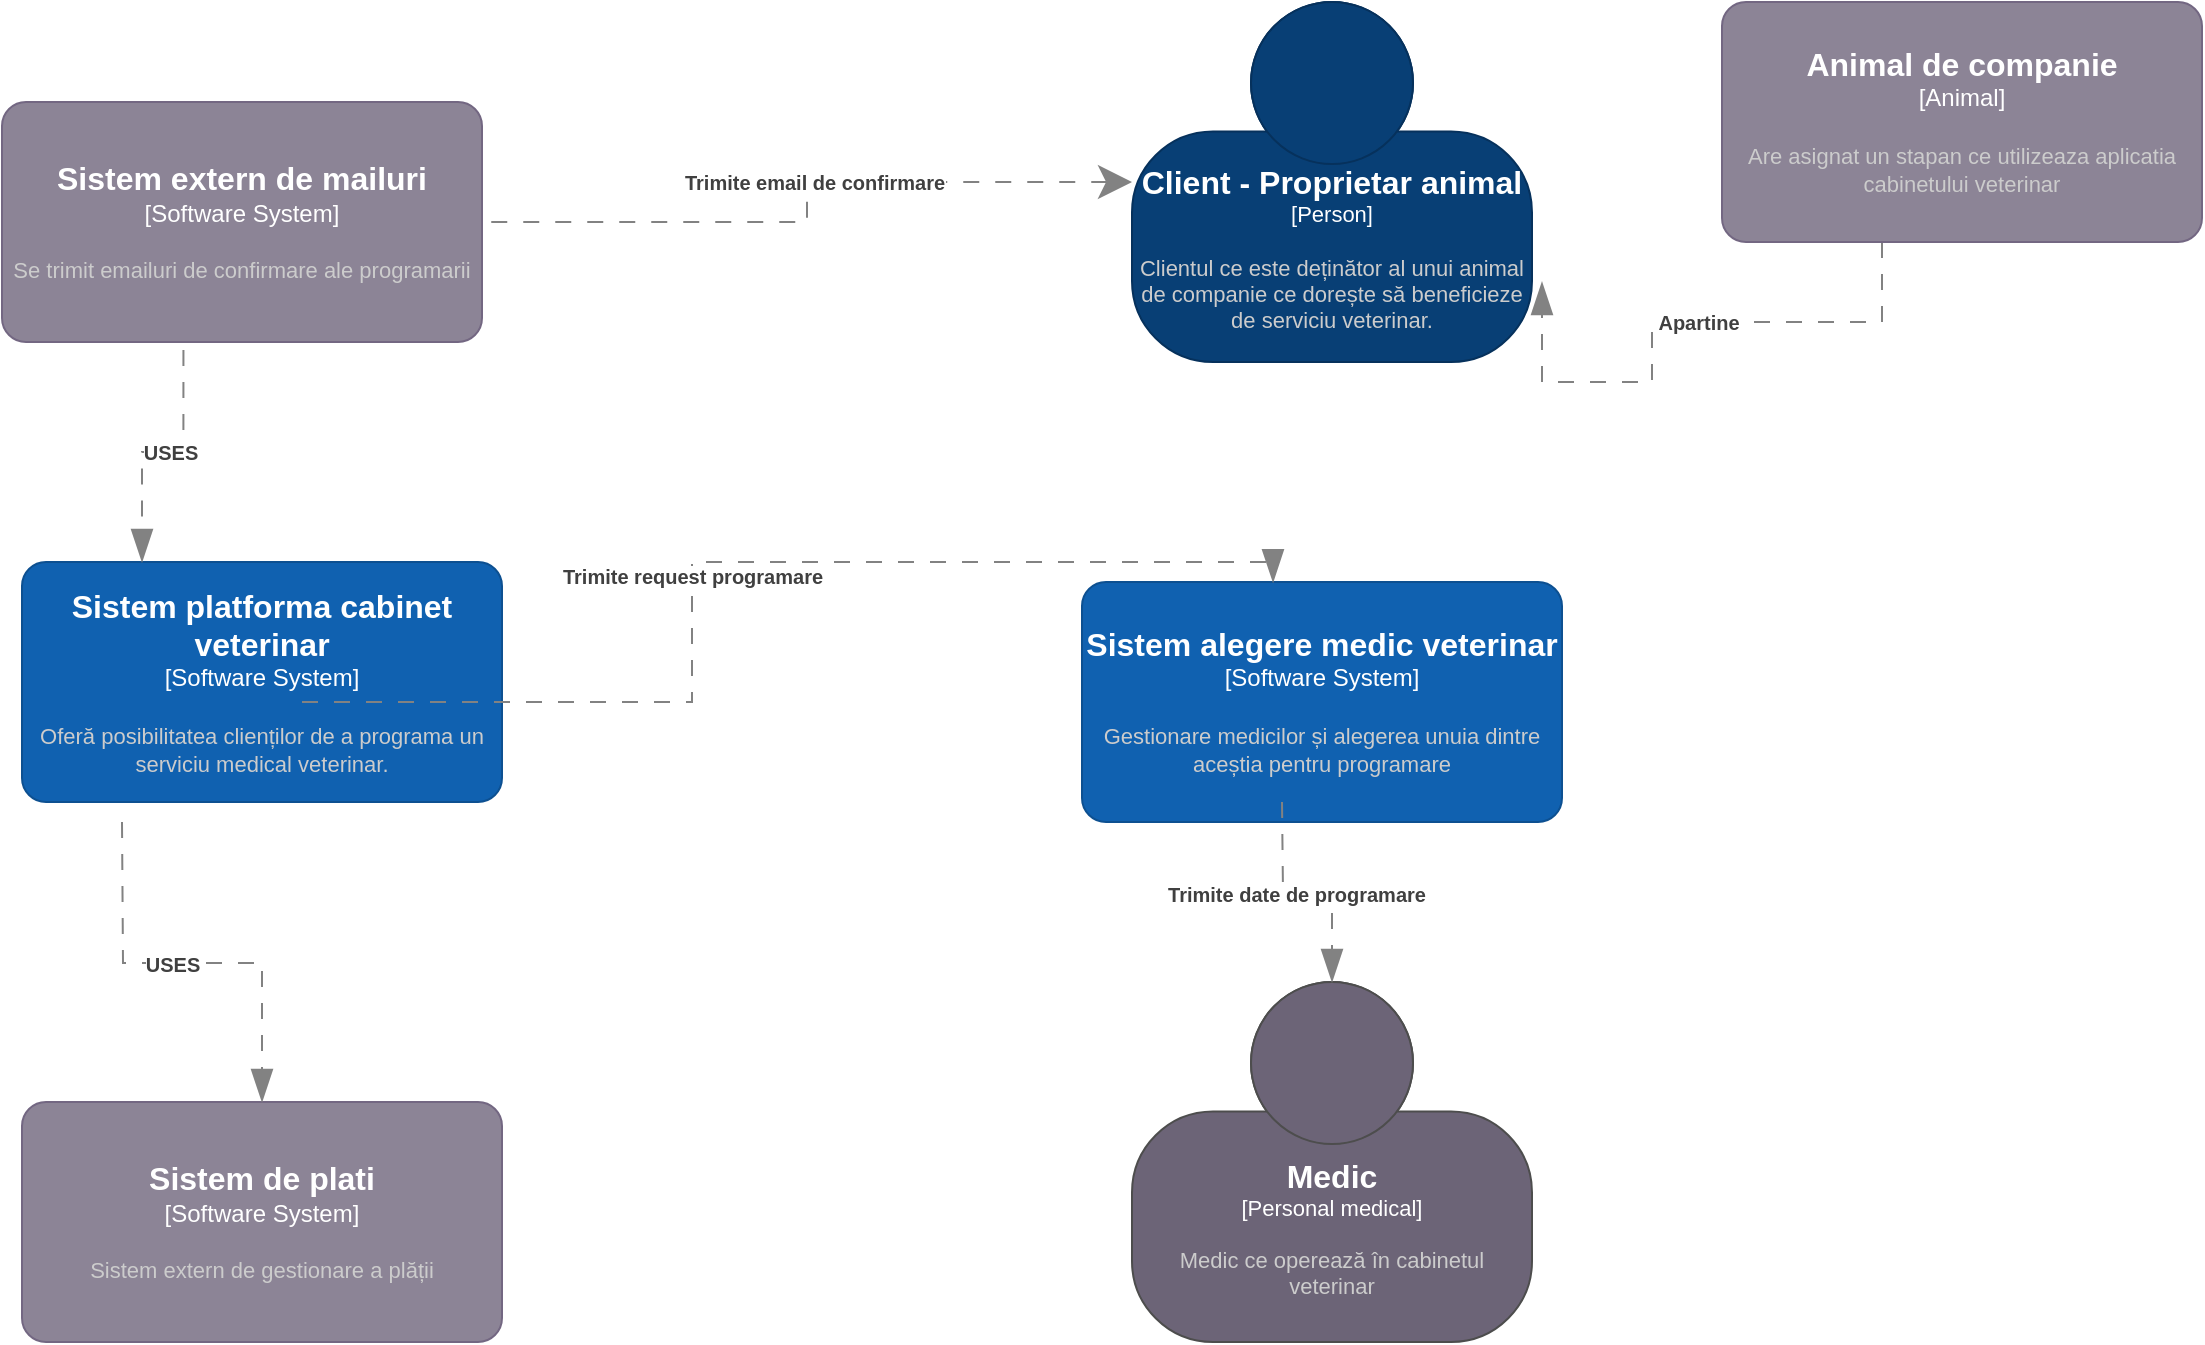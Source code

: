 <mxfile version="21.0.6" type="device"><diagram name="Page-1" id="Qb-Dbu8w8N_J9K4OtEb4"><mxGraphModel dx="2250" dy="1821" grid="1" gridSize="10" guides="1" tooltips="1" connect="1" arrows="1" fold="1" page="1" pageScale="1" pageWidth="850" pageHeight="1100" math="0" shadow="0"><root><mxCell id="0"/><mxCell id="1" parent="0"/><object placeholders="1" c4Name="Client - Proprietar animal" c4Type="Person" c4Description="Clientul ce este deținător al unui animal de companie ce dorește să beneficieze de serviciu veterinar." label="&lt;font style=&quot;font-size: 16px&quot;&gt;&lt;b&gt;%c4Name%&lt;/b&gt;&lt;/font&gt;&lt;div&gt;[%c4Type%]&lt;/div&gt;&lt;br&gt;&lt;div&gt;&lt;font style=&quot;font-size: 11px&quot;&gt;&lt;font color=&quot;#cccccc&quot;&gt;%c4Description%&lt;/font&gt;&lt;/div&gt;" id="mqJob1zET74bBLCsnJyh-1"><mxCell style="html=1;fontSize=11;dashed=0;whiteSpace=wrap;fillColor=#083F75;strokeColor=#06315C;fontColor=#ffffff;shape=mxgraph.c4.person2;align=center;metaEdit=1;points=[[0.5,0,0],[1,0.5,0],[1,0.75,0],[0.75,1,0],[0.5,1,0],[0.25,1,0],[0,0.75,0],[0,0.5,0]];resizable=0;" vertex="1" parent="1"><mxGeometry x="325" y="-280" width="200" height="180" as="geometry"/></mxCell></object><object placeholders="1" c4Name="Sistem platforma cabinet veterinar" c4Type="Software System" c4Description="Oferă posibilitatea clienților de a programa un serviciu medical veterinar." label="&lt;font style=&quot;font-size: 16px&quot;&gt;&lt;b&gt;%c4Name%&lt;/b&gt;&lt;/font&gt;&lt;div&gt;[%c4Type%]&lt;/div&gt;&lt;br&gt;&lt;div&gt;&lt;font style=&quot;font-size: 11px&quot;&gt;&lt;font color=&quot;#cccccc&quot;&gt;%c4Description%&lt;/font&gt;&lt;/div&gt;" id="mqJob1zET74bBLCsnJyh-6"><mxCell style="rounded=1;whiteSpace=wrap;html=1;labelBackgroundColor=none;fillColor=#1061B0;fontColor=#ffffff;align=center;arcSize=10;strokeColor=#0D5091;metaEdit=1;resizable=0;points=[[0.25,0,0],[0.5,0,0],[0.75,0,0],[1,0.25,0],[1,0.5,0],[1,0.75,0],[0.75,1,0],[0.5,1,0],[0.25,1,0],[0,0.75,0],[0,0.5,0],[0,0.25,0]];" vertex="1" parent="1"><mxGeometry x="-230" width="240" height="120" as="geometry"/></mxCell></object><object placeholders="1" c4Name="Sistem de plati" c4Description="Sistem extern de gestionare a plății" label="&lt;font style=&quot;font-size: 16px&quot;&gt;&lt;b&gt;%c4Name%&lt;/b&gt;&lt;/font&gt;&lt;div&gt;[%c4Type%]&lt;/div&gt;&lt;br&gt;&lt;div&gt;&lt;font style=&quot;font-size: 11px&quot;&gt;&lt;font color=&quot;#cccccc&quot;&gt;%c4Description%&lt;/font&gt;&lt;/div&gt;" c4Type="Software System" id="mqJob1zET74bBLCsnJyh-12"><mxCell style="rounded=1;whiteSpace=wrap;html=1;labelBackgroundColor=none;fillColor=#8C8496;fontColor=#ffffff;align=center;arcSize=10;strokeColor=#736782;metaEdit=1;resizable=0;points=[[0.25,0,0],[0.5,0,0],[0.75,0,0],[1,0.25,0],[1,0.5,0],[1,0.75,0],[0.75,1,0],[0.5,1,0],[0.25,1,0],[0,0.75,0],[0,0.5,0],[0,0.25,0]];" vertex="1" parent="1"><mxGeometry x="-230" y="270" width="240" height="120" as="geometry"/></mxCell></object><object placeholders="1" c4Description="USES" label="&lt;div style=&quot;text-align: left&quot;&gt;&lt;div style=&quot;text-align: center&quot;&gt;&lt;b&gt;%c4Description%&lt;/b&gt;&lt;/div&gt;" id="mqJob1zET74bBLCsnJyh-15"><mxCell style="endArrow=blockThin;html=1;fontSize=10;fontColor=#404040;strokeWidth=1;endFill=1;strokeColor=#828282;elbow=vertical;metaEdit=1;endSize=14;startSize=14;jumpStyle=arc;jumpSize=16;rounded=0;edgeStyle=orthogonalEdgeStyle;entryX=0.5;entryY=0;entryDx=0;entryDy=0;entryPerimeter=0;dashed=1;dashPattern=8 8;exitX=0;exitY=0.75;exitDx=0;exitDy=0;exitPerimeter=0;" edge="1" parent="1" target="mqJob1zET74bBLCsnJyh-12"><mxGeometry x="-0.086" width="240" relative="1" as="geometry"><mxPoint x="-180" y="130" as="sourcePoint"/><mxPoint x="-550" y="195" as="targetPoint"/><mxPoint as="offset"/></mxGeometry></mxCell></object><object placeholders="1" c4Name="Sistem extern de mailuri" c4Type="Software System" c4Description="Se trimit emailuri de confirmare ale programarii" label="&lt;font style=&quot;font-size: 16px&quot;&gt;&lt;b&gt;%c4Name%&lt;/b&gt;&lt;/font&gt;&lt;div&gt;[%c4Type%]&lt;/div&gt;&lt;br&gt;&lt;div&gt;&lt;font style=&quot;font-size: 11px&quot;&gt;&lt;font color=&quot;#cccccc&quot;&gt;%c4Description%&lt;/font&gt;&lt;/div&gt;" id="mqJob1zET74bBLCsnJyh-16"><mxCell style="rounded=1;whiteSpace=wrap;html=1;labelBackgroundColor=none;fillColor=#8C8496;fontColor=#ffffff;align=center;arcSize=10;strokeColor=#736782;metaEdit=1;resizable=0;points=[[0.25,0,0],[0.5,0,0],[0.75,0,0],[1,0.25,0],[1,0.5,0],[1,0.75,0],[0.75,1,0],[0.5,1,0],[0.25,1,0],[0,0.75,0],[0,0.5,0],[0,0.25,0]];" vertex="1" parent="1"><mxGeometry x="-240" y="-230" width="240" height="120" as="geometry"/></mxCell></object><object placeholders="1" c4Description="USES" label="&lt;div style=&quot;text-align: left&quot;&gt;&lt;div style=&quot;text-align: center&quot;&gt;&lt;b&gt;%c4Description%&lt;/b&gt;&lt;/div&gt;" id="mqJob1zET74bBLCsnJyh-18"><mxCell style="endArrow=blockThin;html=1;fontSize=10;fontColor=#404040;strokeWidth=1;endFill=1;strokeColor=#828282;elbow=vertical;metaEdit=1;endSize=14;startSize=14;jumpStyle=arc;jumpSize=16;rounded=0;edgeStyle=orthogonalEdgeStyle;entryX=0.25;entryY=0;entryDx=0;entryDy=0;entryPerimeter=0;dashed=1;dashPattern=8 8;exitX=0.378;exitY=1.033;exitDx=0;exitDy=0;exitPerimeter=0;" edge="1" parent="1" source="mqJob1zET74bBLCsnJyh-16" target="mqJob1zET74bBLCsnJyh-6"><mxGeometry x="-0.086" width="240" relative="1" as="geometry"><mxPoint x="-240" y="-132.5" as="sourcePoint"/><mxPoint x="-610" y="-67.5" as="targetPoint"/><mxPoint as="offset"/></mxGeometry></mxCell></object><object placeholders="1" c4Description="Trimite email de confirmare" label="&lt;div style=&quot;text-align: left&quot;&gt;&lt;div style=&quot;text-align: center&quot;&gt;&lt;b&gt;%c4Description%&lt;/b&gt;&lt;/div&gt;" id="mqJob1zET74bBLCsnJyh-19"><mxCell style="endArrow=none;html=1;fontSize=10;fontColor=#404040;strokeWidth=1;endFill=0;strokeColor=#828282;elbow=vertical;metaEdit=1;endSize=14;startSize=14;jumpStyle=arc;jumpSize=16;rounded=0;edgeStyle=orthogonalEdgeStyle;entryX=1;entryY=0.5;entryDx=0;entryDy=0;entryPerimeter=0;dashed=1;dashPattern=8 8;exitX=0;exitY=0.5;exitDx=0;exitDy=0;exitPerimeter=0;startArrow=classic;startFill=1;" edge="1" parent="1" source="mqJob1zET74bBLCsnJyh-1" target="mqJob1zET74bBLCsnJyh-16"><mxGeometry x="-0.079" width="240" relative="1" as="geometry"><mxPoint x="360" y="-240" as="sourcePoint"/><mxPoint x="-10" y="-175" as="targetPoint"/><mxPoint as="offset"/></mxGeometry></mxCell></object><object placeholders="1" c4Name="Sistem alegere medic veterinar" c4Type="Software System" c4Description="Gestionare medicilor și alegerea unuia dintre aceștia pentru programare" label="&lt;font style=&quot;font-size: 16px&quot;&gt;&lt;b&gt;%c4Name%&lt;/b&gt;&lt;/font&gt;&lt;div&gt;[%c4Type%]&lt;/div&gt;&lt;br&gt;&lt;div&gt;&lt;font style=&quot;font-size: 11px&quot;&gt;&lt;font color=&quot;#cccccc&quot;&gt;%c4Description%&lt;/font&gt;&lt;/div&gt;" id="mqJob1zET74bBLCsnJyh-20"><mxCell style="rounded=1;whiteSpace=wrap;html=1;labelBackgroundColor=none;fillColor=#1061B0;fontColor=#ffffff;align=center;arcSize=10;strokeColor=#0D5091;metaEdit=1;resizable=0;points=[[0.25,0,0],[0.5,0,0],[0.75,0,0],[1,0.25,0],[1,0.5,0],[1,0.75,0],[0.75,1,0],[0.5,1,0],[0.25,1,0],[0,0.75,0],[0,0.5,0],[0,0.25,0]];" vertex="1" parent="1"><mxGeometry x="300" y="10" width="240" height="120" as="geometry"/></mxCell></object><object placeholders="1" c4Description="Trimite request programare" label="&lt;div style=&quot;text-align: left&quot;&gt;&lt;div style=&quot;text-align: center&quot;&gt;&lt;b&gt;%c4Description%&lt;/b&gt;&lt;/div&gt;" id="mqJob1zET74bBLCsnJyh-23"><mxCell style="endArrow=blockThin;html=1;fontSize=10;fontColor=#404040;strokeWidth=1;endFill=1;strokeColor=#828282;elbow=vertical;metaEdit=1;endSize=14;startSize=14;jumpStyle=arc;jumpSize=16;rounded=0;edgeStyle=orthogonalEdgeStyle;entryX=0.398;entryY=0.001;entryDx=0;entryDy=0;entryPerimeter=0;dashed=1;dashPattern=8 8;" edge="1" parent="1" target="mqJob1zET74bBLCsnJyh-20"><mxGeometry x="-0.086" width="240" relative="1" as="geometry"><mxPoint x="-90" y="70" as="sourcePoint"/><mxPoint x="-210" y="130" as="targetPoint"/><mxPoint as="offset"/><Array as="points"><mxPoint x="105" y="70"/><mxPoint x="105"/><mxPoint x="395"/></Array></mxGeometry></mxCell></object><object placeholders="1" c4Name="Medic" c4Type="Personal medical" c4Description="Medic ce operează în cabinetul veterinar" label="&lt;font style=&quot;font-size: 16px&quot;&gt;&lt;b&gt;%c4Name%&lt;/b&gt;&lt;/font&gt;&lt;div&gt;[%c4Type%]&lt;/div&gt;&lt;br&gt;&lt;div&gt;&lt;font style=&quot;font-size: 11px&quot;&gt;&lt;font color=&quot;#cccccc&quot;&gt;%c4Description%&lt;/font&gt;&lt;/div&gt;" id="mqJob1zET74bBLCsnJyh-25"><mxCell style="html=1;fontSize=11;dashed=0;whiteSpace=wrap;fillColor=#6C6477;strokeColor=#4D4D4D;fontColor=#ffffff;shape=mxgraph.c4.person2;align=center;metaEdit=1;points=[[0.5,0,0],[1,0.5,0],[1,0.75,0],[0.75,1,0],[0.5,1,0],[0.25,1,0],[0,0.75,0],[0,0.5,0]];resizable=0;" vertex="1" parent="1"><mxGeometry x="325" y="210" width="200" height="180" as="geometry"/></mxCell></object><object placeholders="1" c4Description="Trimite date de programare" label="&lt;div style=&quot;text-align: left&quot;&gt;&lt;div style=&quot;text-align: center&quot;&gt;&lt;b&gt;%c4Description%&lt;/b&gt;&lt;/div&gt;" id="mqJob1zET74bBLCsnJyh-26"><mxCell style="endArrow=blockThin;html=1;fontSize=10;fontColor=#404040;strokeWidth=1;endFill=1;strokeColor=#828282;elbow=vertical;metaEdit=1;endSize=14;startSize=14;jumpStyle=arc;jumpSize=16;rounded=0;edgeStyle=orthogonalEdgeStyle;entryX=0.5;entryY=0;entryDx=0;entryDy=0;entryPerimeter=0;dashed=1;dashPattern=8 8;" edge="1" parent="1" target="mqJob1zET74bBLCsnJyh-25"><mxGeometry x="-0.086" width="240" relative="1" as="geometry"><mxPoint x="400" y="120" as="sourcePoint"/><mxPoint x="-250" y="332.5" as="targetPoint"/><mxPoint as="offset"/></mxGeometry></mxCell></object><object placeholders="1" c4Description="Apartine" label="&lt;div style=&quot;text-align: left&quot;&gt;&lt;div style=&quot;text-align: center&quot;&gt;&lt;b&gt;%c4Description%&lt;/b&gt;&lt;/div&gt;" id="mqJob1zET74bBLCsnJyh-31"><mxCell style="endArrow=blockThin;html=1;fontSize=10;fontColor=#404040;strokeWidth=1;endFill=1;strokeColor=#828282;elbow=vertical;metaEdit=1;endSize=14;startSize=14;jumpStyle=arc;jumpSize=16;rounded=0;edgeStyle=orthogonalEdgeStyle;dashed=1;dashPattern=8 8;exitX=0;exitY=0.5;exitDx=0;exitDy=0;exitPerimeter=0;" edge="1" parent="1"><mxGeometry x="-0.09" width="240" relative="1" as="geometry"><mxPoint x="700" y="-160" as="sourcePoint"/><mxPoint x="530" y="-140" as="targetPoint"/><mxPoint as="offset"/><Array as="points"><mxPoint x="600" y="-120"/><mxPoint x="585" y="-120"/><mxPoint x="585" y="-90"/><mxPoint x="530" y="-90"/><mxPoint x="530" y="-80"/></Array></mxGeometry></mxCell></object><object placeholders="1" c4Name="Animal de companie" c4Type="Animal" c4Description="Are asignat un stapan ce utilizeaza aplicatia cabinetului veterinar" label="&lt;font style=&quot;font-size: 16px&quot;&gt;&lt;b&gt;%c4Name%&lt;/b&gt;&lt;/font&gt;&lt;div&gt;[%c4Type%]&lt;/div&gt;&lt;br&gt;&lt;div&gt;&lt;font style=&quot;font-size: 11px&quot;&gt;&lt;font color=&quot;#cccccc&quot;&gt;%c4Description%&lt;/font&gt;&lt;/div&gt;" id="mqJob1zET74bBLCsnJyh-34"><mxCell style="rounded=1;whiteSpace=wrap;html=1;labelBackgroundColor=none;fillColor=#8C8496;fontColor=#ffffff;align=center;arcSize=10;strokeColor=#736782;metaEdit=1;resizable=0;points=[[0.25,0,0],[0.5,0,0],[0.75,0,0],[1,0.25,0],[1,0.5,0],[1,0.75,0],[0.75,1,0],[0.5,1,0],[0.25,1,0],[0,0.75,0],[0,0.5,0],[0,0.25,0]];" vertex="1" parent="1"><mxGeometry x="620" y="-280" width="240" height="120" as="geometry"/></mxCell></object></root></mxGraphModel></diagram></mxfile>